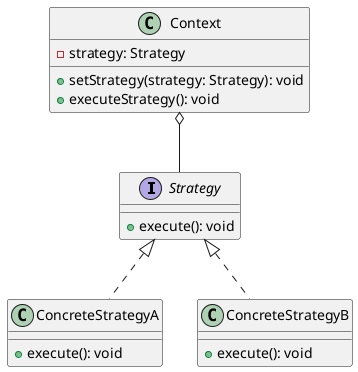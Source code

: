 @startuml
interface Strategy {
    + execute(): void
}

class ConcreteStrategyA {
    + execute(): void
}

class ConcreteStrategyB {
    + execute(): void
}

class Context {
    - strategy: Strategy
    + setStrategy(strategy: Strategy): void
    + executeStrategy(): void
}

Strategy <|.. ConcreteStrategyA
Strategy <|.. ConcreteStrategyB
Context o-- Strategy
@enduml
